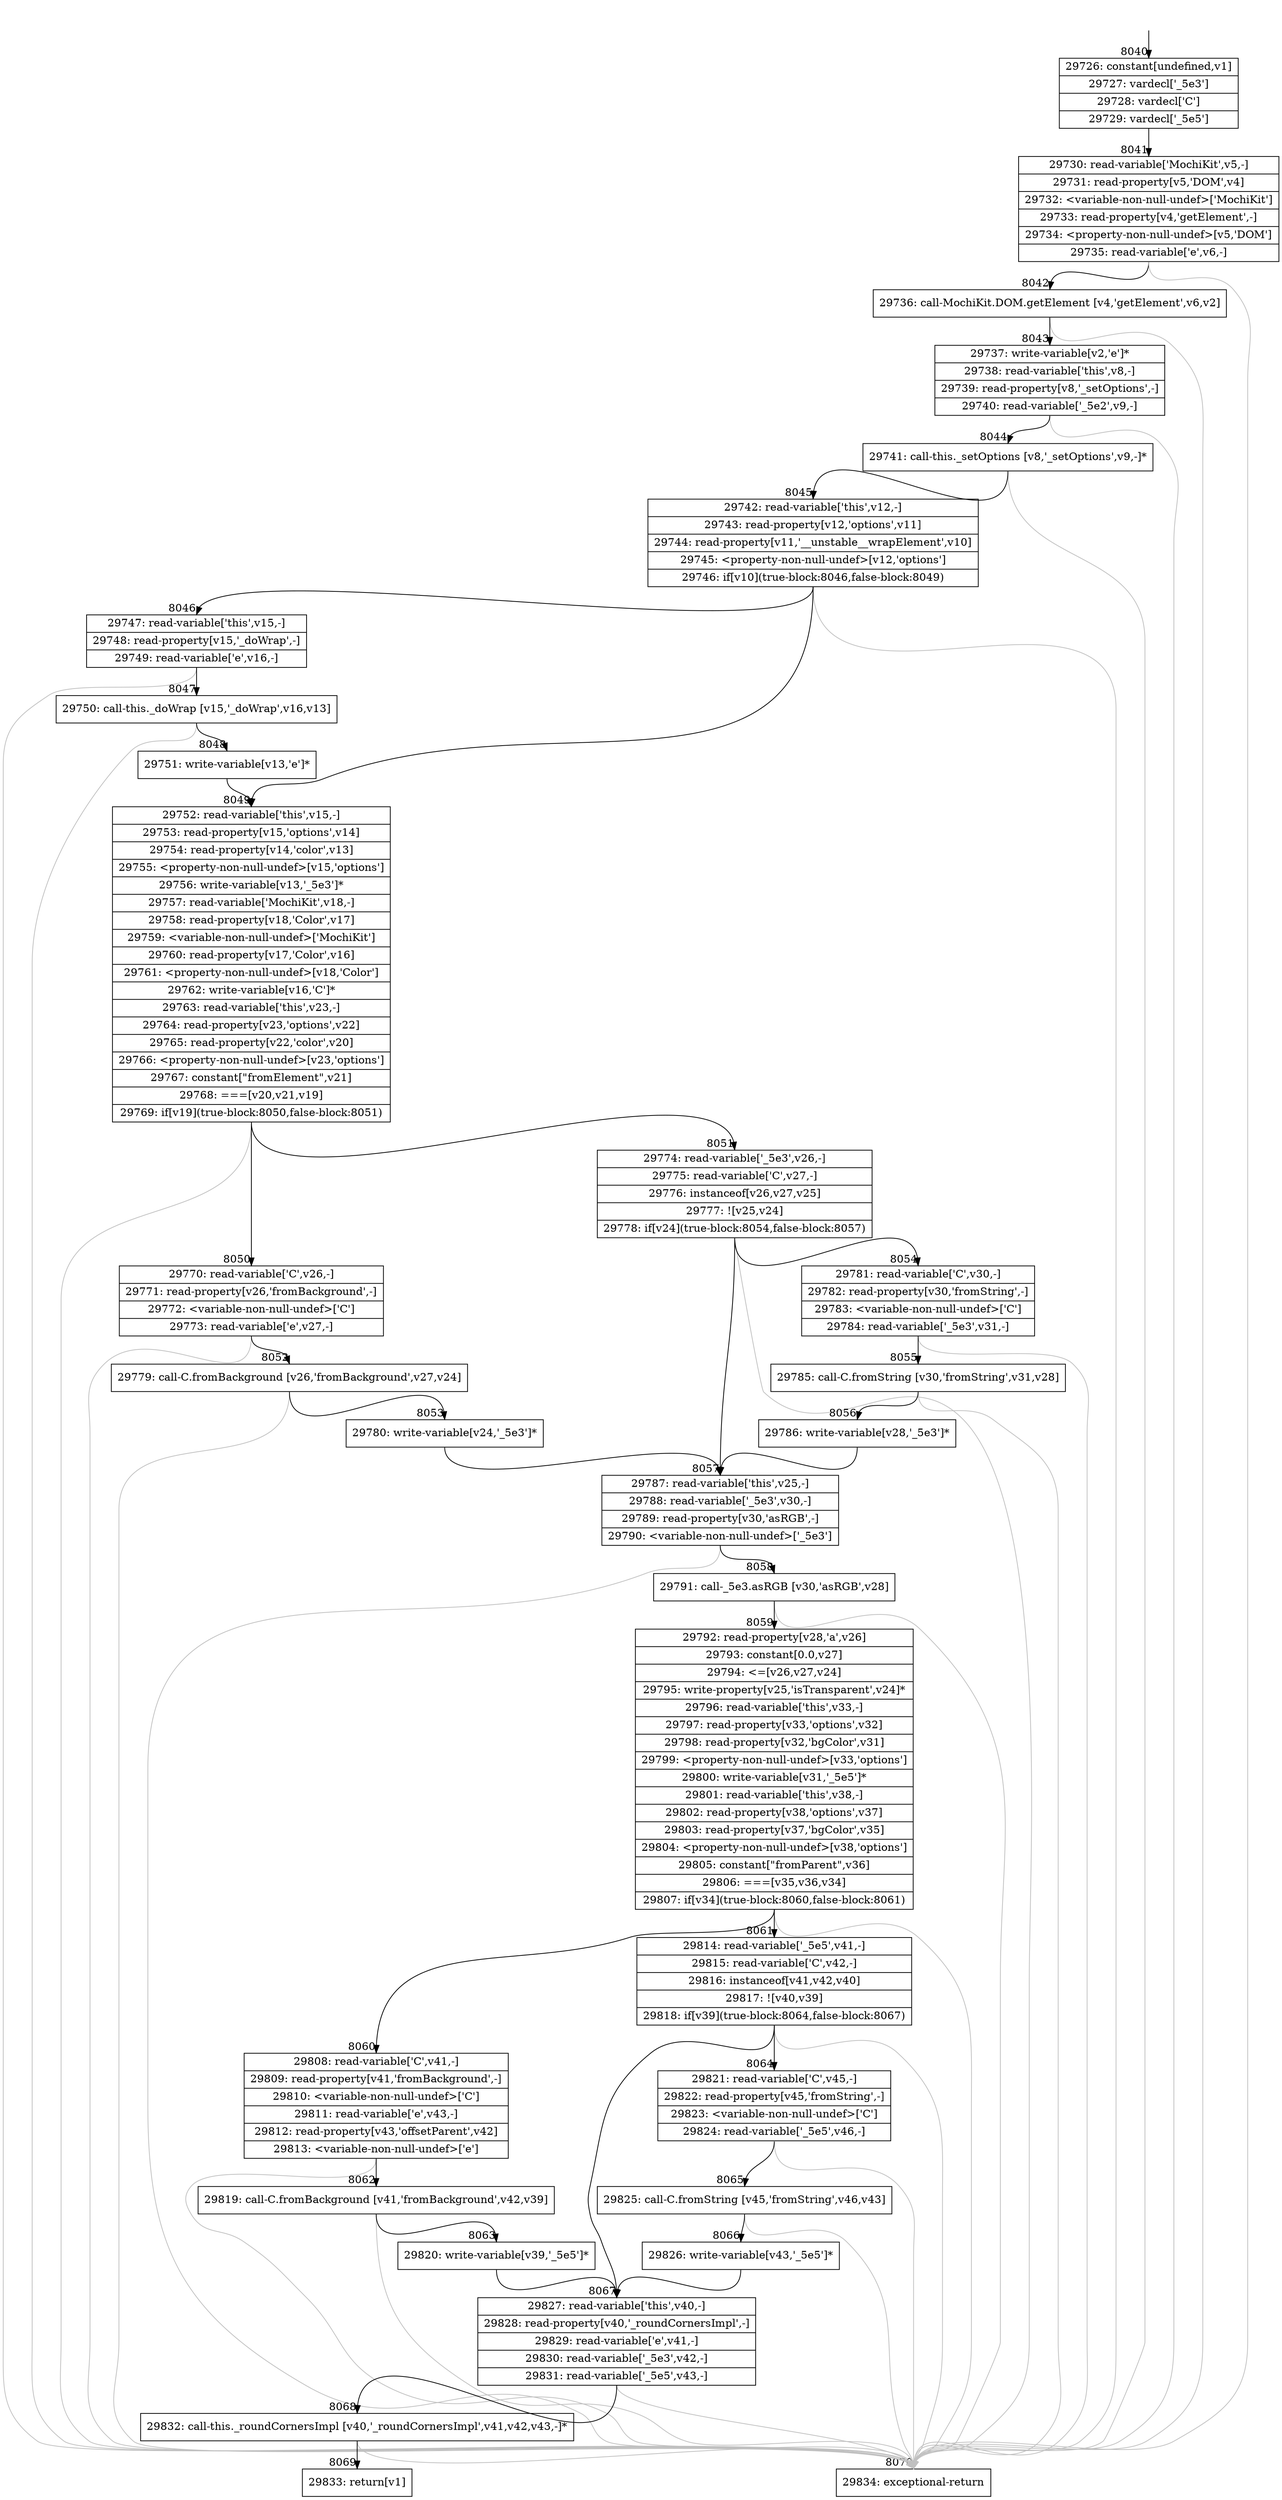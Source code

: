 digraph {
rankdir="TD"
BB_entry530[shape=none,label=""];
BB_entry530 -> BB8040 [tailport=s, headport=n, headlabel="    8040"]
BB8040 [shape=record label="{29726: constant[undefined,v1]|29727: vardecl['_5e3']|29728: vardecl['C']|29729: vardecl['_5e5']}" ] 
BB8040 -> BB8041 [tailport=s, headport=n, headlabel="      8041"]
BB8041 [shape=record label="{29730: read-variable['MochiKit',v5,-]|29731: read-property[v5,'DOM',v4]|29732: \<variable-non-null-undef\>['MochiKit']|29733: read-property[v4,'getElement',-]|29734: \<property-non-null-undef\>[v5,'DOM']|29735: read-variable['e',v6,-]}" ] 
BB8041 -> BB8042 [tailport=s, headport=n, headlabel="      8042"]
BB8041 -> BB8070 [tailport=s, headport=n, color=gray, headlabel="      8070"]
BB8042 [shape=record label="{29736: call-MochiKit.DOM.getElement [v4,'getElement',v6,v2]}" ] 
BB8042 -> BB8043 [tailport=s, headport=n, headlabel="      8043"]
BB8042 -> BB8070 [tailport=s, headport=n, color=gray]
BB8043 [shape=record label="{29737: write-variable[v2,'e']*|29738: read-variable['this',v8,-]|29739: read-property[v8,'_setOptions',-]|29740: read-variable['_5e2',v9,-]}" ] 
BB8043 -> BB8044 [tailport=s, headport=n, headlabel="      8044"]
BB8043 -> BB8070 [tailport=s, headport=n, color=gray]
BB8044 [shape=record label="{29741: call-this._setOptions [v8,'_setOptions',v9,-]*}" ] 
BB8044 -> BB8045 [tailport=s, headport=n, headlabel="      8045"]
BB8044 -> BB8070 [tailport=s, headport=n, color=gray]
BB8045 [shape=record label="{29742: read-variable['this',v12,-]|29743: read-property[v12,'options',v11]|29744: read-property[v11,'__unstable__wrapElement',v10]|29745: \<property-non-null-undef\>[v12,'options']|29746: if[v10](true-block:8046,false-block:8049)}" ] 
BB8045 -> BB8046 [tailport=s, headport=n, headlabel="      8046"]
BB8045 -> BB8049 [tailport=s, headport=n, headlabel="      8049"]
BB8045 -> BB8070 [tailport=s, headport=n, color=gray]
BB8046 [shape=record label="{29747: read-variable['this',v15,-]|29748: read-property[v15,'_doWrap',-]|29749: read-variable['e',v16,-]}" ] 
BB8046 -> BB8047 [tailport=s, headport=n, headlabel="      8047"]
BB8046 -> BB8070 [tailport=s, headport=n, color=gray]
BB8047 [shape=record label="{29750: call-this._doWrap [v15,'_doWrap',v16,v13]}" ] 
BB8047 -> BB8048 [tailport=s, headport=n, headlabel="      8048"]
BB8047 -> BB8070 [tailport=s, headport=n, color=gray]
BB8048 [shape=record label="{29751: write-variable[v13,'e']*}" ] 
BB8048 -> BB8049 [tailport=s, headport=n]
BB8049 [shape=record label="{29752: read-variable['this',v15,-]|29753: read-property[v15,'options',v14]|29754: read-property[v14,'color',v13]|29755: \<property-non-null-undef\>[v15,'options']|29756: write-variable[v13,'_5e3']*|29757: read-variable['MochiKit',v18,-]|29758: read-property[v18,'Color',v17]|29759: \<variable-non-null-undef\>['MochiKit']|29760: read-property[v17,'Color',v16]|29761: \<property-non-null-undef\>[v18,'Color']|29762: write-variable[v16,'C']*|29763: read-variable['this',v23,-]|29764: read-property[v23,'options',v22]|29765: read-property[v22,'color',v20]|29766: \<property-non-null-undef\>[v23,'options']|29767: constant[\"fromElement\",v21]|29768: ===[v20,v21,v19]|29769: if[v19](true-block:8050,false-block:8051)}" ] 
BB8049 -> BB8050 [tailport=s, headport=n, headlabel="      8050"]
BB8049 -> BB8051 [tailport=s, headport=n, headlabel="      8051"]
BB8049 -> BB8070 [tailport=s, headport=n, color=gray]
BB8050 [shape=record label="{29770: read-variable['C',v26,-]|29771: read-property[v26,'fromBackground',-]|29772: \<variable-non-null-undef\>['C']|29773: read-variable['e',v27,-]}" ] 
BB8050 -> BB8052 [tailport=s, headport=n, headlabel="      8052"]
BB8050 -> BB8070 [tailport=s, headport=n, color=gray]
BB8051 [shape=record label="{29774: read-variable['_5e3',v26,-]|29775: read-variable['C',v27,-]|29776: instanceof[v26,v27,v25]|29777: ![v25,v24]|29778: if[v24](true-block:8054,false-block:8057)}" ] 
BB8051 -> BB8054 [tailport=s, headport=n, headlabel="      8054"]
BB8051 -> BB8057 [tailport=s, headport=n, headlabel="      8057"]
BB8051 -> BB8070 [tailport=s, headport=n, color=gray]
BB8052 [shape=record label="{29779: call-C.fromBackground [v26,'fromBackground',v27,v24]}" ] 
BB8052 -> BB8053 [tailport=s, headport=n, headlabel="      8053"]
BB8052 -> BB8070 [tailport=s, headport=n, color=gray]
BB8053 [shape=record label="{29780: write-variable[v24,'_5e3']*}" ] 
BB8053 -> BB8057 [tailport=s, headport=n]
BB8054 [shape=record label="{29781: read-variable['C',v30,-]|29782: read-property[v30,'fromString',-]|29783: \<variable-non-null-undef\>['C']|29784: read-variable['_5e3',v31,-]}" ] 
BB8054 -> BB8055 [tailport=s, headport=n, headlabel="      8055"]
BB8054 -> BB8070 [tailport=s, headport=n, color=gray]
BB8055 [shape=record label="{29785: call-C.fromString [v30,'fromString',v31,v28]}" ] 
BB8055 -> BB8056 [tailport=s, headport=n, headlabel="      8056"]
BB8055 -> BB8070 [tailport=s, headport=n, color=gray]
BB8056 [shape=record label="{29786: write-variable[v28,'_5e3']*}" ] 
BB8056 -> BB8057 [tailport=s, headport=n]
BB8057 [shape=record label="{29787: read-variable['this',v25,-]|29788: read-variable['_5e3',v30,-]|29789: read-property[v30,'asRGB',-]|29790: \<variable-non-null-undef\>['_5e3']}" ] 
BB8057 -> BB8058 [tailport=s, headport=n, headlabel="      8058"]
BB8057 -> BB8070 [tailport=s, headport=n, color=gray]
BB8058 [shape=record label="{29791: call-_5e3.asRGB [v30,'asRGB',v28]}" ] 
BB8058 -> BB8059 [tailport=s, headport=n, headlabel="      8059"]
BB8058 -> BB8070 [tailport=s, headport=n, color=gray]
BB8059 [shape=record label="{29792: read-property[v28,'a',v26]|29793: constant[0.0,v27]|29794: \<=[v26,v27,v24]|29795: write-property[v25,'isTransparent',v24]*|29796: read-variable['this',v33,-]|29797: read-property[v33,'options',v32]|29798: read-property[v32,'bgColor',v31]|29799: \<property-non-null-undef\>[v33,'options']|29800: write-variable[v31,'_5e5']*|29801: read-variable['this',v38,-]|29802: read-property[v38,'options',v37]|29803: read-property[v37,'bgColor',v35]|29804: \<property-non-null-undef\>[v38,'options']|29805: constant[\"fromParent\",v36]|29806: ===[v35,v36,v34]|29807: if[v34](true-block:8060,false-block:8061)}" ] 
BB8059 -> BB8060 [tailport=s, headport=n, headlabel="      8060"]
BB8059 -> BB8061 [tailport=s, headport=n, headlabel="      8061"]
BB8059 -> BB8070 [tailport=s, headport=n, color=gray]
BB8060 [shape=record label="{29808: read-variable['C',v41,-]|29809: read-property[v41,'fromBackground',-]|29810: \<variable-non-null-undef\>['C']|29811: read-variable['e',v43,-]|29812: read-property[v43,'offsetParent',v42]|29813: \<variable-non-null-undef\>['e']}" ] 
BB8060 -> BB8062 [tailport=s, headport=n, headlabel="      8062"]
BB8060 -> BB8070 [tailport=s, headport=n, color=gray]
BB8061 [shape=record label="{29814: read-variable['_5e5',v41,-]|29815: read-variable['C',v42,-]|29816: instanceof[v41,v42,v40]|29817: ![v40,v39]|29818: if[v39](true-block:8064,false-block:8067)}" ] 
BB8061 -> BB8064 [tailport=s, headport=n, headlabel="      8064"]
BB8061 -> BB8067 [tailport=s, headport=n, headlabel="      8067"]
BB8061 -> BB8070 [tailport=s, headport=n, color=gray]
BB8062 [shape=record label="{29819: call-C.fromBackground [v41,'fromBackground',v42,v39]}" ] 
BB8062 -> BB8063 [tailport=s, headport=n, headlabel="      8063"]
BB8062 -> BB8070 [tailport=s, headport=n, color=gray]
BB8063 [shape=record label="{29820: write-variable[v39,'_5e5']*}" ] 
BB8063 -> BB8067 [tailport=s, headport=n]
BB8064 [shape=record label="{29821: read-variable['C',v45,-]|29822: read-property[v45,'fromString',-]|29823: \<variable-non-null-undef\>['C']|29824: read-variable['_5e5',v46,-]}" ] 
BB8064 -> BB8065 [tailport=s, headport=n, headlabel="      8065"]
BB8064 -> BB8070 [tailport=s, headport=n, color=gray]
BB8065 [shape=record label="{29825: call-C.fromString [v45,'fromString',v46,v43]}" ] 
BB8065 -> BB8066 [tailport=s, headport=n, headlabel="      8066"]
BB8065 -> BB8070 [tailport=s, headport=n, color=gray]
BB8066 [shape=record label="{29826: write-variable[v43,'_5e5']*}" ] 
BB8066 -> BB8067 [tailport=s, headport=n]
BB8067 [shape=record label="{29827: read-variable['this',v40,-]|29828: read-property[v40,'_roundCornersImpl',-]|29829: read-variable['e',v41,-]|29830: read-variable['_5e3',v42,-]|29831: read-variable['_5e5',v43,-]}" ] 
BB8067 -> BB8068 [tailport=s, headport=n, headlabel="      8068"]
BB8067 -> BB8070 [tailport=s, headport=n, color=gray]
BB8068 [shape=record label="{29832: call-this._roundCornersImpl [v40,'_roundCornersImpl',v41,v42,v43,-]*}" ] 
BB8068 -> BB8069 [tailport=s, headport=n, headlabel="      8069"]
BB8068 -> BB8070 [tailport=s, headport=n, color=gray]
BB8069 [shape=record label="{29833: return[v1]}" ] 
BB8070 [shape=record label="{29834: exceptional-return}" ] 
//#$~ 5785
}

